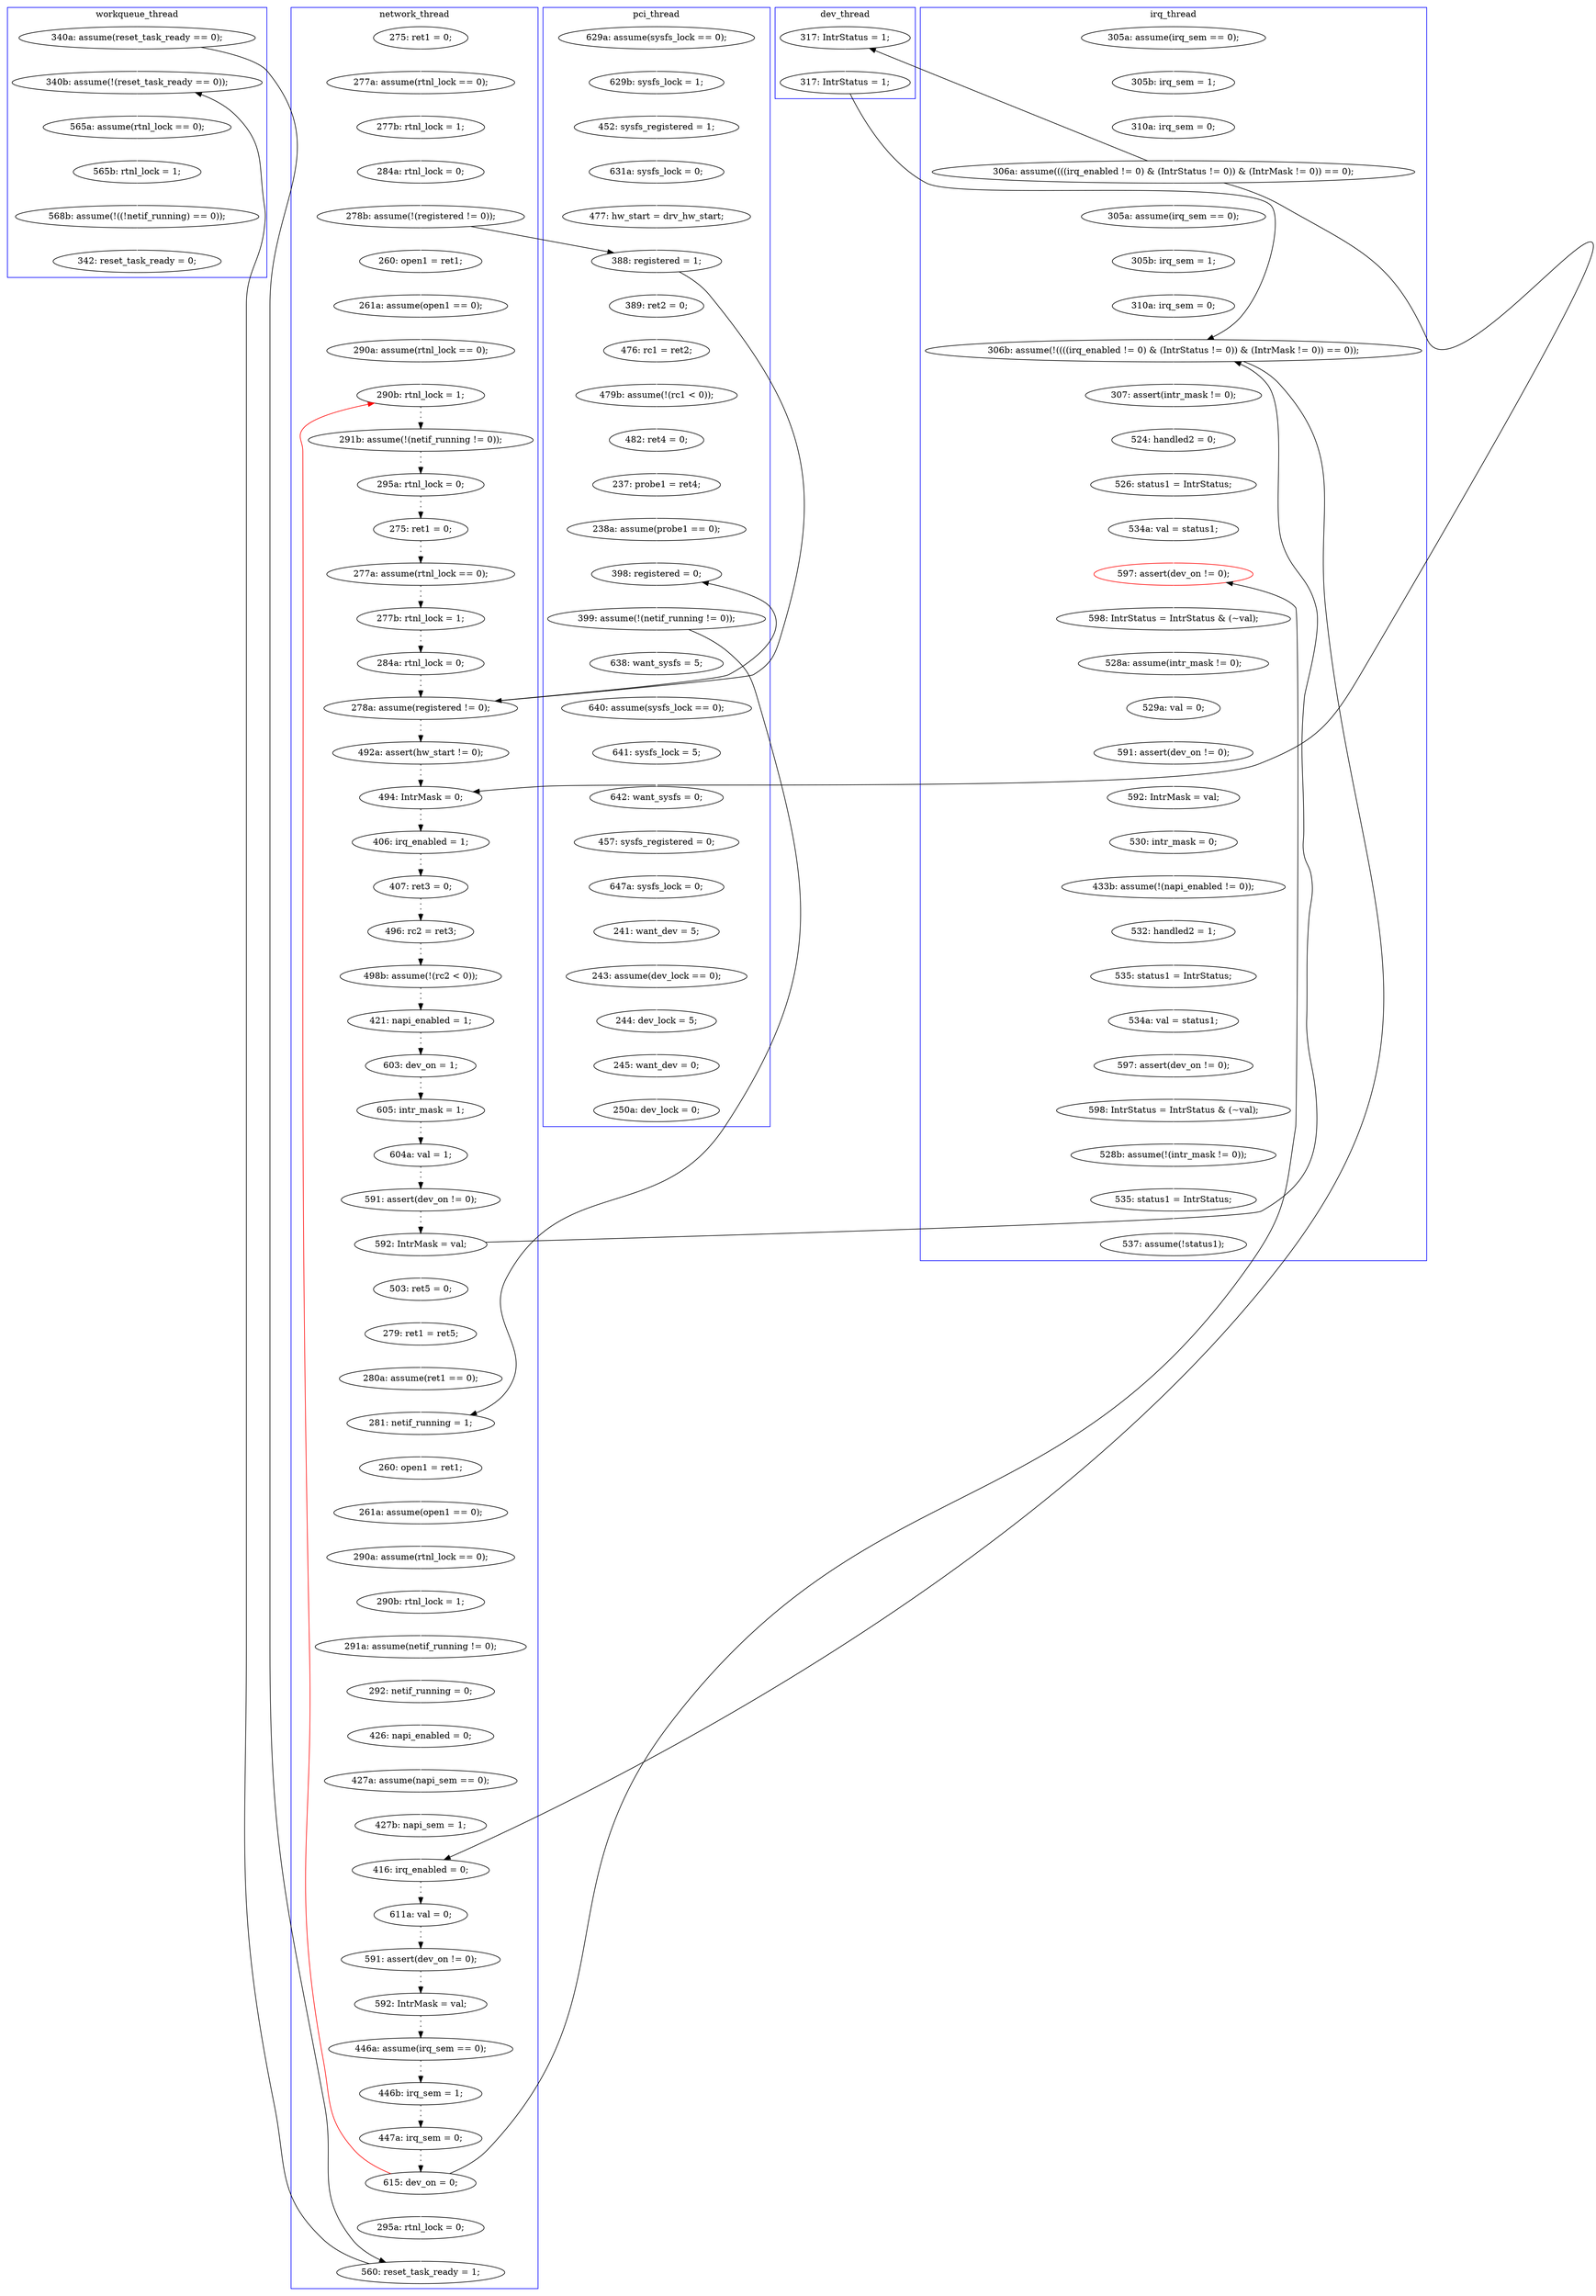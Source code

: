 digraph Counterexample {
	236 -> 250 [color = white, style = solid]
	26 -> 28 [color = white, style = solid]
	232 -> 235 [color = white, style = solid]
	49 -> 136 [color = white, style = solid]
	144 -> 238 [color = white, style = solid]
	183 -> 230 [color = white, style = solid]
	49 -> 140 [color = black, style = solid, constraint = false]
	257 -> 259 [color = white, style = solid]
	208 -> 209 [color = black, style = dotted]
	88 -> 94 [color = black, style = dotted]
	49 -> 110 [color = black, style = solid, constraint = false]
	253 -> 257 [color = white, style = solid]
	61 -> 68 [color = black, style = dotted]
	209 -> 210 [color = black, style = dotted]
	151 -> 156 [color = white, style = solid]
	96 -> 98 [color = black, style = solid, constraint = false]
	87 -> 88 [color = black, style = dotted]
	279 -> 281 [color = white, style = solid]
	80 -> 223 [color = white, style = solid]
	144 -> 161 [color = black, style = solid, constraint = false]
	136 -> 137 [color = white, style = solid]
	231 -> 291 [color = white, style = solid]
	204 -> 208 [color = black, style = dotted]
	228 -> 231 [color = white, style = solid]
	288 -> 289 [color = white, style = solid]
	270 -> 271 [color = white, style = solid]
	161 -> 162 [color = white, style = solid]
	117 -> 120 [color = black, style = dotted]
	289 -> 290 [color = white, style = solid]
	181 -> 183 [color = white, style = solid]
	191 -> 192 [color = white, style = solid]
	212 -> 230 [color = black, style = solid, constraint = false]
	89 -> 96 [color = white, style = solid]
	169 -> 170 [color = white, style = solid]
	29 -> 30 [color = white, style = solid]
	98 -> 109 [color = black, style = dotted]
	271 -> 275 [color = white, style = solid]
	260 -> 262 [color = white, style = solid]
	251 -> 253 [color = white, style = solid]
	98 -> 143 [color = black, style = solid, constraint = false]
	215 -> 220 [color = white, style = solid]
	147 -> 173 [color = white, style = solid]
	66 -> 83 [color = white, style = solid]
	104 -> 124 [color = white, style = solid]
	30 -> 33 [color = white, style = solid]
	55 -> 58 [color = white, style = solid]
	212 -> 215 [color = white, style = solid]
	58 -> 59 [color = white, style = solid]
	203 -> 204 [color = black, style = dotted]
	124 -> 127 [color = white, style = solid]
	150 -> 151 [color = black, style = dotted]
	223 -> 227 [color = white, style = solid]
	201 -> 203 [color = black, style = dotted]
	247 -> 268 [color = white, style = solid]
	68 -> 78 [color = black, style = dotted]
	165 -> 169 [color = white, style = solid]
	146 -> 150 [color = black, style = dotted]
	240 -> 241 [color = white, style = solid]
	235 -> 236 [color = white, style = solid]
	180 -> 181 [color = white, style = solid]
	186 -> 191 [color = white, style = solid]
	239 -> 240 [color = white, style = solid]
	109 -> 110 [color = black, style = dotted]
	59 -> 61 [color = black, style = dotted]
	36 -> 37 [color = white, style = solid]
	197 -> 201 [color = black, style = dotted]
	115 -> 116 [color = black, style = dotted]
	160 -> 161 [color = white, style = solid]
	100 -> 103 [color = white, style = solid]
	220 -> 223 [color = black, style = solid, constraint = false]
	151 -> 173 [color = black, style = solid, constraint = false]
	259 -> 260 [color = white, style = solid]
	103 -> 104 [color = white, style = solid]
	192 -> 193 [color = white, style = solid]
	28 -> 29 [color = white, style = solid]
	238 -> 239 [color = white, style = solid]
	80 -> 220 [color = black, style = solid, constraint = false]
	94 -> 98 [color = black, style = dotted]
	212 -> 59 [color = red, style = solid, constraint = false]
	275 -> 279 [color = white, style = solid]
	137 -> 147 [color = white, style = solid]
	245 -> 247 [color = white, style = solid]
	110 -> 115 [color = black, style = dotted]
	78 -> 87 [color = black, style = dotted]
	65 -> 66 [color = white, style = solid]
	250 -> 251 [color = white, style = solid]
	290 -> 292 [color = white, style = solid]
	143 -> 144 [color = white, style = solid]
	37 -> 45 [color = white, style = solid]
	83 -> 85 [color = white, style = solid]
	173 -> 175 [color = white, style = solid]
	96 -> 97 [color = white, style = solid]
	172 -> 173 [color = black, style = solid, constraint = false]
	156 -> 157 [color = white, style = solid]
	116 -> 117 [color = black, style = dotted]
	33 -> 52 [color = white, style = solid]
	230 -> 232 [color = white, style = solid]
	140 -> 172 [color = white, style = solid]
	262 -> 270 [color = white, style = solid]
	170 -> 185 [color = white, style = solid]
	268 -> 288 [color = white, style = solid]
	52 -> 55 [color = white, style = solid]
	120 -> 123 [color = black, style = dotted]
	33 -> 96 [color = black, style = solid, constraint = false]
	142 -> 145 [color = black, style = dotted]
	157 -> 160 [color = white, style = solid]
	193 -> 197 [color = white, style = solid]
	162 -> 165 [color = white, style = solid]
	45 -> 49 [color = white, style = solid]
	173 -> 197 [color = black, style = solid, constraint = false]
	185 -> 186 [color = white, style = solid]
	175 -> 180 [color = white, style = solid]
	97 -> 100 [color = white, style = solid]
	85 -> 89 [color = white, style = solid]
	127 -> 143 [color = white, style = solid]
	210 -> 212 [color = black, style = dotted]
	227 -> 228 [color = white, style = solid]
	123 -> 142 [color = black, style = dotted]
	145 -> 146 [color = black, style = dotted]
	241 -> 245 [color = white, style = solid]
	subgraph cluster7 {
		label = dev_thread
		color = blue
		172  [label = "317: IntrStatus = 1;"]
		140  [label = "317: IntrStatus = 1;"]
	}
	subgraph cluster1 {
		label = pci_thread
		color = blue
		97  [label = "389: ret2 = 0;"]
		245  [label = "457: sysfs_registered = 0;"]
		96  [label = "388: registered = 1;"]
		89  [label = "477: hw_start = drv_hw_start;"]
		289  [label = "244: dev_lock = 5;"]
		83  [label = "452: sysfs_registered = 1;"]
		104  [label = "482: ret4 = 0;"]
		127  [label = "238a: assume(probe1 == 0);"]
		85  [label = "631a: sysfs_lock = 0;"]
		288  [label = "243: assume(dev_lock == 0);"]
		143  [label = "398: registered = 0;"]
		239  [label = "640: assume(sysfs_lock == 0);"]
		241  [label = "642: want_sysfs = 0;"]
		268  [label = "241: want_dev = 5;"]
		103  [label = "479b: assume(!(rc1 < 0));"]
		144  [label = "399: assume(!(netif_running != 0));"]
		247  [label = "647a: sysfs_lock = 0;"]
		65  [label = "629a: assume(sysfs_lock == 0);"]
		290  [label = "245: want_dev = 0;"]
		240  [label = "641: sysfs_lock = 5;"]
		100  [label = "476: rc1 = ret2;"]
		66  [label = "629b: sysfs_lock = 1;"]
		124  [label = "237: probe1 = ret4;"]
		238  [label = "638: want_sysfs = 5;"]
		292  [label = "250a: dev_lock = 0;"]
	}
	subgraph cluster5 {
		label = workqueue_thread
		color = blue
		231  [label = "568b: assume(!((!netif_running) == 0));"]
		223  [label = "340b: assume(!(reset_task_ready == 0));"]
		228  [label = "565b: rtnl_lock = 1;"]
		227  [label = "565a: assume(rtnl_lock == 0);"]
		291  [label = "342: reset_task_ready = 0;"]
		80  [label = "340a: assume(reset_task_ready == 0);"]
	}
	subgraph cluster3 {
		label = irq_thread
		color = blue
		275  [label = "528b: assume(!(intr_mask != 0));"]
		271  [label = "598: IntrStatus = IntrStatus & (~val);"]
		262  [label = "534a: val = status1;"]
		183  [label = "534a: val = status1;"]
		137  [label = "305b: irq_sem = 1;"]
		147  [label = "310a: irq_sem = 0;"]
		173  [label = "306b: assume(!((((irq_enabled != 0) & (IntrStatus != 0)) & (IntrMask != 0)) == 0));"]
		259  [label = "532: handled2 = 1;"]
		230  [label = "597: assert(dev_on != 0);", color = red]
		279  [label = "535: status1 = IntrStatus;"]
		232  [label = "598: IntrStatus = IntrStatus & (~val);"]
		181  [label = "526: status1 = IntrStatus;"]
		260  [label = "535: status1 = IntrStatus;"]
		36  [label = "305a: assume(irq_sem == 0);"]
		49  [label = "306a: assume((((irq_enabled != 0) & (IntrStatus != 0)) & (IntrMask != 0)) == 0);"]
		175  [label = "307: assert(intr_mask != 0);"]
		180  [label = "524: handled2 = 0;"]
		253  [label = "530: intr_mask = 0;"]
		281  [label = "537: assume(!status1);"]
		236  [label = "529a: val = 0;"]
		270  [label = "597: assert(dev_on != 0);"]
		37  [label = "305b: irq_sem = 1;"]
		251  [label = "592: IntrMask = val;"]
		257  [label = "433b: assume(!(napi_enabled != 0));"]
		45  [label = "310a: irq_sem = 0;"]
		235  [label = "528a: assume(intr_mask != 0);"]
		136  [label = "305a: assume(irq_sem == 0);"]
		250  [label = "591: assert(dev_on != 0);"]
	}
	subgraph cluster2 {
		label = network_thread
		color = blue
		220  [label = "560: reset_task_ready = 1;"]
		197  [label = "416: irq_enabled = 0;"]
		94  [label = "284a: rtnl_lock = 0;"]
		87  [label = "277a: assume(rtnl_lock == 0);"]
		117  [label = "496: rc2 = ret3;"]
		110  [label = "494: IntrMask = 0;"]
		115  [label = "406: irq_enabled = 1;"]
		210  [label = "447a: irq_sem = 0;"]
		150  [label = "591: assert(dev_on != 0);"]
		193  [label = "427b: napi_sem = 1;"]
		208  [label = "446a: assume(irq_sem == 0);"]
		98  [label = "278a: assume(registered != 0);"]
		123  [label = "421: napi_enabled = 1;"]
		61  [label = "291b: assume(!(netif_running != 0));"]
		170  [label = "290b: rtnl_lock = 1;"]
		161  [label = "281: netif_running = 1;"]
		160  [label = "280a: assume(ret1 == 0);"]
		151  [label = "592: IntrMask = val;"]
		28  [label = "277a: assume(rtnl_lock == 0);"]
		120  [label = "498b: assume(!(rc2 < 0));"]
		145  [label = "605: intr_mask = 1;"]
		146  [label = "604a: val = 1;"]
		212  [label = "615: dev_on = 0;"]
		59  [label = "290b: rtnl_lock = 1;"]
		55  [label = "261a: assume(open1 == 0);"]
		203  [label = "591: assert(dev_on != 0);"]
		68  [label = "295a: rtnl_lock = 0;"]
		52  [label = "260: open1 = ret1;"]
		201  [label = "611a: val = 0;"]
		109  [label = "492a: assert(hw_start != 0);"]
		209  [label = "446b: irq_sem = 1;"]
		157  [label = "279: ret1 = ret5;"]
		186  [label = "292: netif_running = 0;"]
		29  [label = "277b: rtnl_lock = 1;"]
		58  [label = "290a: assume(rtnl_lock == 0);"]
		142  [label = "603: dev_on = 1;"]
		215  [label = "295a: rtnl_lock = 0;"]
		169  [label = "290a: assume(rtnl_lock == 0);"]
		88  [label = "277b: rtnl_lock = 1;"]
		78  [label = "275: ret1 = 0;"]
		26  [label = "275: ret1 = 0;"]
		30  [label = "284a: rtnl_lock = 0;"]
		33  [label = "278b: assume(!(registered != 0));"]
		185  [label = "291a: assume(netif_running != 0);"]
		156  [label = "503: ret5 = 0;"]
		192  [label = "427a: assume(napi_sem == 0);"]
		191  [label = "426: napi_enabled = 0;"]
		165  [label = "261a: assume(open1 == 0);"]
		204  [label = "592: IntrMask = val;"]
		162  [label = "260: open1 = ret1;"]
		116  [label = "407: ret3 = 0;"]
	}
}